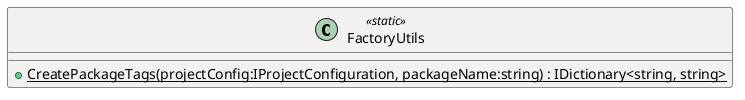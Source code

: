 @startuml
class FactoryUtils <<static>> {
    + {static} CreatePackageTags(projectConfig:IProjectConfiguration, packageName:string) : IDictionary<string, string>
}
@enduml
